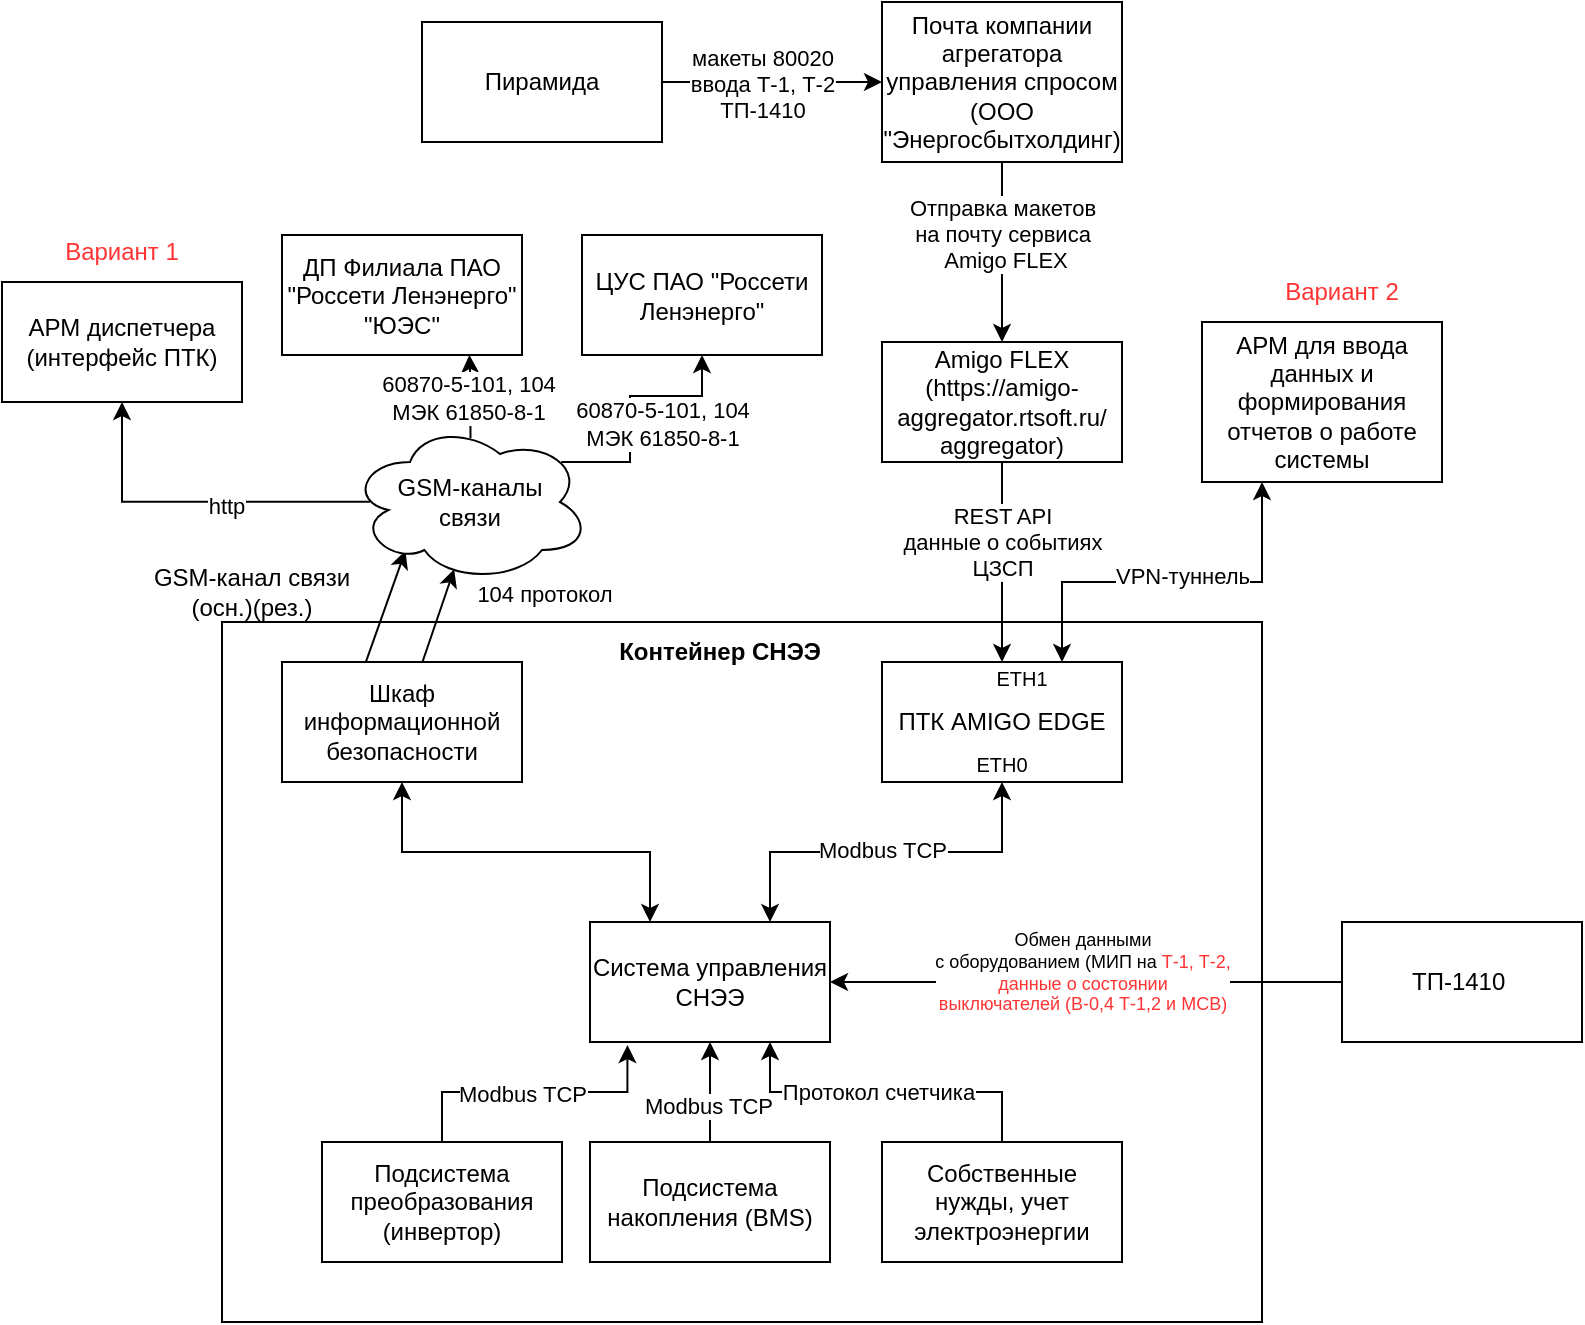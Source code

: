 <mxfile version="22.0.6" type="github">
  <diagram name="Page-1" id="Qwv7uJTL_FpW3jfT5c1Q">
    <mxGraphModel dx="1295" dy="470" grid="1" gridSize="10" guides="1" tooltips="1" connect="1" arrows="1" fold="1" page="1" pageScale="1" pageWidth="827" pageHeight="1169" math="0" shadow="0">
      <root>
        <mxCell id="0" />
        <mxCell id="1" parent="0" />
        <mxCell id="PQJejVP98IKGqgHeFBoo-32" value="" style="rounded=0;whiteSpace=wrap;html=1;fillColor=none;" parent="1" vertex="1">
          <mxGeometry x="110" y="740" width="520" height="350" as="geometry" />
        </mxCell>
        <mxCell id="PQJejVP98IKGqgHeFBoo-33" style="edgeStyle=orthogonalEdgeStyle;rounded=0;orthogonalLoop=1;jettySize=auto;html=1;entryX=0.5;entryY=1;entryDx=0;entryDy=0;exitX=0.75;exitY=0;exitDx=0;exitDy=0;startArrow=classic;startFill=1;" parent="1" source="PQJejVP98IKGqgHeFBoo-3" target="PQJejVP98IKGqgHeFBoo-8" edge="1">
          <mxGeometry relative="1" as="geometry" />
        </mxCell>
        <mxCell id="PQJejVP98IKGqgHeFBoo-38" value="Modbus TCP" style="edgeLabel;html=1;align=center;verticalAlign=middle;resizable=0;points=[];" parent="PQJejVP98IKGqgHeFBoo-33" vertex="1" connectable="0">
          <mxGeometry x="-0.315" y="1" relative="1" as="geometry">
            <mxPoint x="27" as="offset" />
          </mxGeometry>
        </mxCell>
        <mxCell id="PQJejVP98IKGqgHeFBoo-34" style="edgeStyle=orthogonalEdgeStyle;rounded=0;orthogonalLoop=1;jettySize=auto;html=1;exitX=0.25;exitY=0;exitDx=0;exitDy=0;startArrow=classic;startFill=1;" parent="1" source="PQJejVP98IKGqgHeFBoo-3" target="PQJejVP98IKGqgHeFBoo-9" edge="1">
          <mxGeometry relative="1" as="geometry" />
        </mxCell>
        <mxCell id="PQJejVP98IKGqgHeFBoo-3" value="Система управления СНЭЭ" style="rounded=0;whiteSpace=wrap;html=1;" parent="1" vertex="1">
          <mxGeometry x="294" y="890" width="120" height="60" as="geometry" />
        </mxCell>
        <mxCell id="PQJejVP98IKGqgHeFBoo-15" style="edgeStyle=orthogonalEdgeStyle;rounded=0;orthogonalLoop=1;jettySize=auto;html=1;entryX=0.156;entryY=1.025;entryDx=0;entryDy=0;entryPerimeter=0;exitX=0.5;exitY=0;exitDx=0;exitDy=0;" parent="1" source="PQJejVP98IKGqgHeFBoo-4" target="PQJejVP98IKGqgHeFBoo-3" edge="1">
          <mxGeometry relative="1" as="geometry" />
        </mxCell>
        <mxCell id="PQJejVP98IKGqgHeFBoo-18" value="Modbus TCP" style="edgeLabel;html=1;align=center;verticalAlign=middle;resizable=0;points=[];" parent="PQJejVP98IKGqgHeFBoo-15" vertex="1" connectable="0">
          <mxGeometry x="-0.254" y="-1" relative="1" as="geometry">
            <mxPoint x="12" as="offset" />
          </mxGeometry>
        </mxCell>
        <mxCell id="PQJejVP98IKGqgHeFBoo-4" value="Подсистема преобразования (инвертор)" style="rounded=0;whiteSpace=wrap;html=1;" parent="1" vertex="1">
          <mxGeometry x="160" y="1000" width="120" height="60" as="geometry" />
        </mxCell>
        <mxCell id="PQJejVP98IKGqgHeFBoo-16" style="edgeStyle=orthogonalEdgeStyle;rounded=0;orthogonalLoop=1;jettySize=auto;html=1;entryX=0.5;entryY=1;entryDx=0;entryDy=0;" parent="1" source="PQJejVP98IKGqgHeFBoo-5" target="PQJejVP98IKGqgHeFBoo-3" edge="1">
          <mxGeometry relative="1" as="geometry" />
        </mxCell>
        <mxCell id="PQJejVP98IKGqgHeFBoo-19" value="Modbus TCP" style="edgeLabel;html=1;align=center;verticalAlign=middle;resizable=0;points=[];" parent="PQJejVP98IKGqgHeFBoo-16" vertex="1" connectable="0">
          <mxGeometry x="-0.278" y="1" relative="1" as="geometry">
            <mxPoint as="offset" />
          </mxGeometry>
        </mxCell>
        <mxCell id="PQJejVP98IKGqgHeFBoo-5" value="Подсистема накопления (BMS)" style="rounded=0;whiteSpace=wrap;html=1;" parent="1" vertex="1">
          <mxGeometry x="294" y="1000" width="120" height="60" as="geometry" />
        </mxCell>
        <mxCell id="PQJejVP98IKGqgHeFBoo-17" style="edgeStyle=orthogonalEdgeStyle;rounded=0;orthogonalLoop=1;jettySize=auto;html=1;entryX=0.75;entryY=1;entryDx=0;entryDy=0;exitX=0.5;exitY=0;exitDx=0;exitDy=0;" parent="1" source="PQJejVP98IKGqgHeFBoo-6" target="PQJejVP98IKGqgHeFBoo-3" edge="1">
          <mxGeometry relative="1" as="geometry" />
        </mxCell>
        <mxCell id="PQJejVP98IKGqgHeFBoo-20" value="Протокол счетчика" style="edgeLabel;html=1;align=center;verticalAlign=middle;resizable=0;points=[];" parent="PQJejVP98IKGqgHeFBoo-17" vertex="1" connectable="0">
          <mxGeometry x="0.048" relative="1" as="geometry">
            <mxPoint as="offset" />
          </mxGeometry>
        </mxCell>
        <mxCell id="PQJejVP98IKGqgHeFBoo-6" value="Собственные нужды, учет электроэнергии" style="rounded=0;whiteSpace=wrap;html=1;" parent="1" vertex="1">
          <mxGeometry x="440" y="1000" width="120" height="60" as="geometry" />
        </mxCell>
        <mxCell id="PQJejVP98IKGqgHeFBoo-14" style="edgeStyle=orthogonalEdgeStyle;rounded=0;orthogonalLoop=1;jettySize=auto;html=1;startArrow=none;startFill=0;endArrow=classic;endFill=1;" parent="1" source="PQJejVP98IKGqgHeFBoo-7" target="PQJejVP98IKGqgHeFBoo-3" edge="1">
          <mxGeometry relative="1" as="geometry" />
        </mxCell>
        <mxCell id="PQJejVP98IKGqgHeFBoo-37" value="Обмен данными&lt;br style=&quot;font-size: 9px;&quot;&gt;с оборудованием (МИП на &lt;font color=&quot;#ff3333&quot;&gt;Т-1, Т-2, &lt;br style=&quot;font-size: 9px;&quot;&gt;данные о состоянии &lt;br style=&quot;font-size: 9px;&quot;&gt;выключателей (В-0,4 Т-1,2 и МСВ)&lt;/font&gt;" style="edgeLabel;html=1;align=center;verticalAlign=middle;resizable=0;points=[];fontSize=9;" parent="PQJejVP98IKGqgHeFBoo-14" vertex="1" connectable="0">
          <mxGeometry x="0.144" y="-2" relative="1" as="geometry">
            <mxPoint x="16" y="-3" as="offset" />
          </mxGeometry>
        </mxCell>
        <mxCell id="PQJejVP98IKGqgHeFBoo-7" value="ТП-1410&amp;nbsp;" style="rounded=0;whiteSpace=wrap;html=1;" parent="1" vertex="1">
          <mxGeometry x="670" y="890" width="120" height="60" as="geometry" />
        </mxCell>
        <mxCell id="PQJejVP98IKGqgHeFBoo-8" value="ПТК AMIGO EDGE" style="rounded=0;whiteSpace=wrap;html=1;" parent="1" vertex="1">
          <mxGeometry x="440" y="760" width="120" height="60" as="geometry" />
        </mxCell>
        <mxCell id="PQJejVP98IKGqgHeFBoo-24" style="rounded=0;orthogonalLoop=1;jettySize=auto;html=1;entryX=0.434;entryY=0.92;entryDx=0;entryDy=0;entryPerimeter=0;" parent="1" source="PQJejVP98IKGqgHeFBoo-9" target="PQJejVP98IKGqgHeFBoo-23" edge="1">
          <mxGeometry relative="1" as="geometry" />
        </mxCell>
        <mxCell id="Ke0dHRgDIPxI2c3PWkCL-2" value="104 протокол" style="edgeLabel;html=1;align=center;verticalAlign=middle;resizable=0;points=[];" vertex="1" connectable="0" parent="PQJejVP98IKGqgHeFBoo-24">
          <mxGeometry x="0.168" y="-1" relative="1" as="geometry">
            <mxPoint x="50" y="-8" as="offset" />
          </mxGeometry>
        </mxCell>
        <mxCell id="PQJejVP98IKGqgHeFBoo-25" style="rounded=0;orthogonalLoop=1;jettySize=auto;html=1;exitX=0.347;exitY=0.013;exitDx=0;exitDy=0;exitPerimeter=0;entryX=0.231;entryY=0.804;entryDx=0;entryDy=0;entryPerimeter=0;" parent="1" source="PQJejVP98IKGqgHeFBoo-9" target="PQJejVP98IKGqgHeFBoo-23" edge="1">
          <mxGeometry relative="1" as="geometry" />
        </mxCell>
        <mxCell id="PQJejVP98IKGqgHeFBoo-9" value="Шкаф информационной безопасности" style="rounded=0;whiteSpace=wrap;html=1;" parent="1" vertex="1">
          <mxGeometry x="140" y="760" width="120" height="60" as="geometry" />
        </mxCell>
        <mxCell id="PQJejVP98IKGqgHeFBoo-10" value="ДП Филиала ПАО &quot;Россети Ленэнерго&quot; &quot;ЮЭС&quot;" style="rounded=0;whiteSpace=wrap;html=1;" parent="1" vertex="1">
          <mxGeometry x="140" y="546.5" width="120" height="60" as="geometry" />
        </mxCell>
        <mxCell id="PQJejVP98IKGqgHeFBoo-11" value="ЦУС ПАО &quot;Россети Ленэнерго&quot;" style="rounded=0;whiteSpace=wrap;html=1;" parent="1" vertex="1">
          <mxGeometry x="290" y="546.5" width="120" height="60" as="geometry" />
        </mxCell>
        <mxCell id="PQJejVP98IKGqgHeFBoo-26" style="edgeStyle=orthogonalEdgeStyle;rounded=0;orthogonalLoop=1;jettySize=auto;html=1;entryX=0.781;entryY=0.999;entryDx=0;entryDy=0;entryPerimeter=0;exitX=0.502;exitY=0.102;exitDx=0;exitDy=0;exitPerimeter=0;" parent="1" source="PQJejVP98IKGqgHeFBoo-23" target="PQJejVP98IKGqgHeFBoo-10" edge="1">
          <mxGeometry relative="1" as="geometry" />
        </mxCell>
        <mxCell id="PQJejVP98IKGqgHeFBoo-39" value="60870-5-101, 104&lt;br&gt;МЭК 61850-8-1" style="edgeLabel;html=1;align=center;verticalAlign=middle;resizable=0;points=[];" parent="PQJejVP98IKGqgHeFBoo-26" vertex="1" connectable="0">
          <mxGeometry x="-0.043" y="1" relative="1" as="geometry">
            <mxPoint as="offset" />
          </mxGeometry>
        </mxCell>
        <mxCell id="PQJejVP98IKGqgHeFBoo-28" style="edgeStyle=orthogonalEdgeStyle;rounded=0;orthogonalLoop=1;jettySize=auto;html=1;entryX=0.5;entryY=1;entryDx=0;entryDy=0;exitX=0.88;exitY=0.25;exitDx=0;exitDy=0;exitPerimeter=0;" parent="1" source="PQJejVP98IKGqgHeFBoo-23" target="PQJejVP98IKGqgHeFBoo-11" edge="1">
          <mxGeometry relative="1" as="geometry">
            <Array as="points">
              <mxPoint x="314" y="660" />
              <mxPoint x="314" y="627" />
              <mxPoint x="350" y="627" />
            </Array>
          </mxGeometry>
        </mxCell>
        <mxCell id="PQJejVP98IKGqgHeFBoo-40" value="60870-5-101, 104&lt;br style=&quot;border-color: var(--border-color);&quot;&gt;МЭК 61850-8-1" style="edgeLabel;html=1;align=center;verticalAlign=middle;resizable=0;points=[];" parent="PQJejVP98IKGqgHeFBoo-28" vertex="1" connectable="0">
          <mxGeometry x="-0.245" y="-1" relative="1" as="geometry">
            <mxPoint x="15" y="-7" as="offset" />
          </mxGeometry>
        </mxCell>
        <mxCell id="PQJejVP98IKGqgHeFBoo-31" style="edgeStyle=orthogonalEdgeStyle;rounded=0;orthogonalLoop=1;jettySize=auto;html=1;entryX=0.5;entryY=1;entryDx=0;entryDy=0;exitX=0.083;exitY=0.499;exitDx=0;exitDy=0;exitPerimeter=0;" parent="1" source="PQJejVP98IKGqgHeFBoo-23" target="PQJejVP98IKGqgHeFBoo-30" edge="1">
          <mxGeometry relative="1" as="geometry" />
        </mxCell>
        <mxCell id="PQJejVP98IKGqgHeFBoo-41" value="http" style="edgeLabel;html=1;align=center;verticalAlign=middle;resizable=0;points=[];" parent="PQJejVP98IKGqgHeFBoo-31" vertex="1" connectable="0">
          <mxGeometry x="-0.165" y="2" relative="1" as="geometry">
            <mxPoint as="offset" />
          </mxGeometry>
        </mxCell>
        <mxCell id="PQJejVP98IKGqgHeFBoo-23" value="GSM-каналы &lt;br&gt;связи" style="ellipse;shape=cloud;whiteSpace=wrap;html=1;" parent="1" vertex="1">
          <mxGeometry x="174" y="640" width="120" height="80" as="geometry" />
        </mxCell>
        <mxCell id="PQJejVP98IKGqgHeFBoo-30" value="АРМ диспетчера&lt;br&gt;(интерфейс ПТК)" style="rounded=0;whiteSpace=wrap;html=1;" parent="1" vertex="1">
          <mxGeometry y="570" width="120" height="60" as="geometry" />
        </mxCell>
        <mxCell id="PQJejVP98IKGqgHeFBoo-35" value="Контейнер СНЭЭ" style="text;html=1;strokeColor=none;fillColor=none;align=center;verticalAlign=middle;whiteSpace=wrap;rounded=0;fontStyle=1" parent="1" vertex="1">
          <mxGeometry x="304" y="740" width="110" height="30" as="geometry" />
        </mxCell>
        <mxCell id="PQJejVP98IKGqgHeFBoo-36" value="GSM-канал связи (осн.)(рез.)" style="text;html=1;strokeColor=none;fillColor=none;align=center;verticalAlign=middle;whiteSpace=wrap;rounded=0;" parent="1" vertex="1">
          <mxGeometry x="70" y="710" width="110" height="30" as="geometry" />
        </mxCell>
        <mxCell id="Ke0dHRgDIPxI2c3PWkCL-8" style="edgeStyle=orthogonalEdgeStyle;rounded=0;orthogonalLoop=1;jettySize=auto;html=1;entryX=0;entryY=0.5;entryDx=0;entryDy=0;" edge="1" parent="1" source="Ke0dHRgDIPxI2c3PWkCL-3" target="Ke0dHRgDIPxI2c3PWkCL-4">
          <mxGeometry relative="1" as="geometry" />
        </mxCell>
        <mxCell id="Ke0dHRgDIPxI2c3PWkCL-12" value="макеты 80020&lt;br&gt;ввода Т-1, Т-2&lt;br&gt;ТП-1410" style="edgeLabel;html=1;align=center;verticalAlign=middle;resizable=0;points=[];" vertex="1" connectable="0" parent="Ke0dHRgDIPxI2c3PWkCL-8">
          <mxGeometry x="-0.098" y="-1" relative="1" as="geometry">
            <mxPoint as="offset" />
          </mxGeometry>
        </mxCell>
        <mxCell id="Ke0dHRgDIPxI2c3PWkCL-3" value="Пирамида" style="rounded=0;whiteSpace=wrap;html=1;" vertex="1" parent="1">
          <mxGeometry x="210" y="440" width="120" height="60" as="geometry" />
        </mxCell>
        <mxCell id="Ke0dHRgDIPxI2c3PWkCL-9" style="edgeStyle=orthogonalEdgeStyle;rounded=0;orthogonalLoop=1;jettySize=auto;html=1;entryX=0.5;entryY=0;entryDx=0;entryDy=0;" edge="1" parent="1" source="Ke0dHRgDIPxI2c3PWkCL-4" target="Ke0dHRgDIPxI2c3PWkCL-5">
          <mxGeometry relative="1" as="geometry" />
        </mxCell>
        <mxCell id="Ke0dHRgDIPxI2c3PWkCL-11" value="Отправка макетов &lt;br&gt;на почту сервиса&lt;br&gt;&amp;nbsp;Amigo FLEX" style="edgeLabel;html=1;align=center;verticalAlign=middle;resizable=0;points=[];" vertex="1" connectable="0" parent="Ke0dHRgDIPxI2c3PWkCL-9">
          <mxGeometry x="0.36" relative="1" as="geometry">
            <mxPoint y="-25" as="offset" />
          </mxGeometry>
        </mxCell>
        <mxCell id="Ke0dHRgDIPxI2c3PWkCL-4" value="Почта компании агрегатора управления спросом (ООО &quot;Энергосбытхолдинг)" style="rounded=0;whiteSpace=wrap;html=1;" vertex="1" parent="1">
          <mxGeometry x="440" y="430" width="120" height="80" as="geometry" />
        </mxCell>
        <mxCell id="Ke0dHRgDIPxI2c3PWkCL-6" style="edgeStyle=orthogonalEdgeStyle;rounded=0;orthogonalLoop=1;jettySize=auto;html=1;entryX=0.5;entryY=0;entryDx=0;entryDy=0;startArrow=none;startFill=0;exitX=0.5;exitY=1;exitDx=0;exitDy=0;endArrow=classic;endFill=1;" edge="1" parent="1" source="Ke0dHRgDIPxI2c3PWkCL-5" target="PQJejVP98IKGqgHeFBoo-8">
          <mxGeometry relative="1" as="geometry">
            <Array as="points">
              <mxPoint x="500" y="720" />
              <mxPoint x="500" y="720" />
            </Array>
          </mxGeometry>
        </mxCell>
        <mxCell id="Ke0dHRgDIPxI2c3PWkCL-7" value="REST API&lt;br&gt;данные о событиях&lt;br&gt;ЦЗСП" style="edgeLabel;html=1;align=center;verticalAlign=middle;resizable=0;points=[];" vertex="1" connectable="0" parent="Ke0dHRgDIPxI2c3PWkCL-6">
          <mxGeometry x="-0.025" y="-1" relative="1" as="geometry">
            <mxPoint x="1" y="-9" as="offset" />
          </mxGeometry>
        </mxCell>
        <mxCell id="Ke0dHRgDIPxI2c3PWkCL-5" value="Amigo FLEX&lt;br style=&quot;border-color: var(--border-color);&quot;&gt;(https://amigo-aggregator.rtsoft.ru/&lt;br style=&quot;border-color: var(--border-color);&quot;&gt;aggregator)" style="rounded=0;whiteSpace=wrap;html=1;" vertex="1" parent="1">
          <mxGeometry x="440" y="600" width="120" height="60" as="geometry" />
        </mxCell>
        <mxCell id="Ke0dHRgDIPxI2c3PWkCL-15" style="edgeStyle=orthogonalEdgeStyle;rounded=0;orthogonalLoop=1;jettySize=auto;html=1;entryX=0.75;entryY=0;entryDx=0;entryDy=0;exitX=0.25;exitY=1;exitDx=0;exitDy=0;startArrow=classic;startFill=1;" edge="1" parent="1" source="Ke0dHRgDIPxI2c3PWkCL-10" target="PQJejVP98IKGqgHeFBoo-8">
          <mxGeometry relative="1" as="geometry">
            <Array as="points">
              <mxPoint x="630" y="720" />
              <mxPoint x="530" y="720" />
            </Array>
          </mxGeometry>
        </mxCell>
        <mxCell id="Ke0dHRgDIPxI2c3PWkCL-16" value="VPN-туннель" style="edgeLabel;html=1;align=center;verticalAlign=middle;resizable=0;points=[];" vertex="1" connectable="0" parent="Ke0dHRgDIPxI2c3PWkCL-15">
          <mxGeometry x="-0.045" y="-3" relative="1" as="geometry">
            <mxPoint as="offset" />
          </mxGeometry>
        </mxCell>
        <mxCell id="Ke0dHRgDIPxI2c3PWkCL-10" value="АРМ для ввода данных и формирования отчетов о работе системы" style="rounded=0;whiteSpace=wrap;html=1;" vertex="1" parent="1">
          <mxGeometry x="600" y="590" width="120" height="80" as="geometry" />
        </mxCell>
        <mxCell id="Ke0dHRgDIPxI2c3PWkCL-17" value="ETH0" style="text;html=1;strokeColor=none;fillColor=none;align=center;verticalAlign=middle;whiteSpace=wrap;rounded=0;fontSize=10;" vertex="1" parent="1">
          <mxGeometry x="470" y="806" width="60" height="10" as="geometry" />
        </mxCell>
        <mxCell id="Ke0dHRgDIPxI2c3PWkCL-18" value="ETH1" style="text;html=1;strokeColor=none;fillColor=none;align=center;verticalAlign=middle;whiteSpace=wrap;rounded=0;fontSize=10;" vertex="1" parent="1">
          <mxGeometry x="480" y="760" width="60" height="16" as="geometry" />
        </mxCell>
        <mxCell id="Ke0dHRgDIPxI2c3PWkCL-19" value="Вариант 2" style="text;html=1;strokeColor=none;fillColor=none;align=center;verticalAlign=middle;whiteSpace=wrap;rounded=0;fontColor=#FF3333;" vertex="1" parent="1">
          <mxGeometry x="640" y="560" width="60" height="30" as="geometry" />
        </mxCell>
        <mxCell id="Ke0dHRgDIPxI2c3PWkCL-20" value="Вариант 1" style="text;html=1;strokeColor=none;fillColor=none;align=center;verticalAlign=middle;whiteSpace=wrap;rounded=0;fontColor=#FF3333;" vertex="1" parent="1">
          <mxGeometry x="30" y="540" width="60" height="30" as="geometry" />
        </mxCell>
      </root>
    </mxGraphModel>
  </diagram>
</mxfile>

